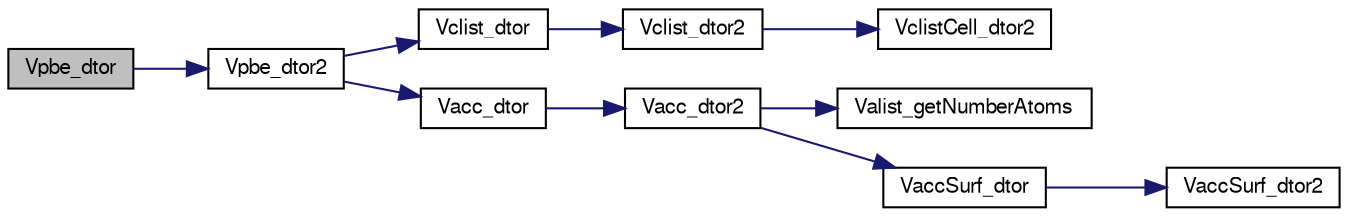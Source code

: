 digraph "Vpbe_dtor"
{
  edge [fontname="FreeSans",fontsize="10",labelfontname="FreeSans",labelfontsize="10"];
  node [fontname="FreeSans",fontsize="10",shape=record];
  rankdir="LR";
  Node1 [label="Vpbe_dtor",height=0.2,width=0.4,color="black", fillcolor="grey75", style="filled" fontcolor="black"];
  Node1 -> Node2 [color="midnightblue",fontsize="10",style="solid",fontname="FreeSans"];
  Node2 [label="Vpbe_dtor2",height=0.2,width=0.4,color="black", fillcolor="white", style="filled",URL="$group___vpbe.html#ga27dfbf2db7d106d930703ce518ffa823",tooltip="FORTRAN stub object destructor."];
  Node2 -> Node3 [color="midnightblue",fontsize="10",style="solid",fontname="FreeSans"];
  Node3 [label="Vclist_dtor",height=0.2,width=0.4,color="black", fillcolor="white", style="filled",URL="$group___vclist.html#ga3ad2d96a3c99cf862fbb7231b5db1689",tooltip="Destroy object."];
  Node3 -> Node4 [color="midnightblue",fontsize="10",style="solid",fontname="FreeSans"];
  Node4 [label="Vclist_dtor2",height=0.2,width=0.4,color="black", fillcolor="white", style="filled",URL="$group___vclist.html#ga9410f92c8452a5ae9defd34f401435cf",tooltip="FORTRAN stub to destroy object."];
  Node4 -> Node5 [color="midnightblue",fontsize="10",style="solid",fontname="FreeSans"];
  Node5 [label="VclistCell_dtor2",height=0.2,width=0.4,color="black", fillcolor="white", style="filled",URL="$group___vclist.html#gaf4907b9a0a563c4f03178ddc8b52b63c",tooltip="FORTRAN stub to destroy object."];
  Node2 -> Node6 [color="midnightblue",fontsize="10",style="solid",fontname="FreeSans"];
  Node6 [label="Vacc_dtor",height=0.2,width=0.4,color="black", fillcolor="white", style="filled",URL="$group___vacc.html#ga697b07a8288640f4514599476d5a7bcd",tooltip="Destroy object."];
  Node6 -> Node7 [color="midnightblue",fontsize="10",style="solid",fontname="FreeSans"];
  Node7 [label="Vacc_dtor2",height=0.2,width=0.4,color="black", fillcolor="white", style="filled",URL="$group___vacc.html#gafbaff1e0f31889f5a62f084dea36b7f5",tooltip="FORTRAN stub to destroy object."];
  Node7 -> Node8 [color="midnightblue",fontsize="10",style="solid",fontname="FreeSans"];
  Node8 [label="Valist_getNumberAtoms",height=0.2,width=0.4,color="black", fillcolor="white", style="filled",URL="$group___valist.html#gaff55ce9b8624255736b0ccf62030f230",tooltip="Get number of atoms in the list."];
  Node7 -> Node9 [color="midnightblue",fontsize="10",style="solid",fontname="FreeSans"];
  Node9 [label="VaccSurf_dtor",height=0.2,width=0.4,color="black", fillcolor="white", style="filled",URL="$group___vacc.html#ga5003e8d450871925b69285ab1e496223",tooltip="Destroy the surface object and free its memory."];
  Node9 -> Node10 [color="midnightblue",fontsize="10",style="solid",fontname="FreeSans"];
  Node10 [label="VaccSurf_dtor2",height=0.2,width=0.4,color="black", fillcolor="white", style="filled",URL="$group___vacc.html#ga1df66922b78e3824beb4695c5a84ec45",tooltip="Destroy the surface object."];
}
